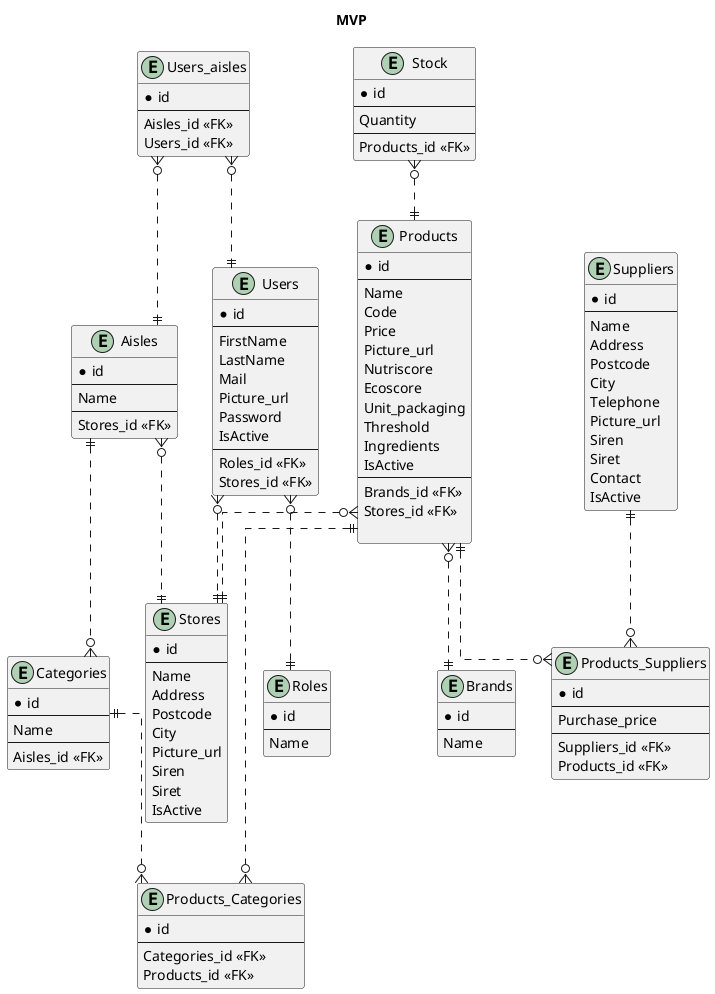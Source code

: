 @startuml entity-relation-mvp

title MVP

skinparam linetype ortho

entity "Stores" {
*id
--
Name
Address
Postcode
City
Picture_url
Siren
Siret
IsActive
}

entity "Stock" {
*id
--
Quantity
--
Products_id <<FK>>
}

entity "Suppliers" {
*id
--
Name
Address
Postcode
City
Telephone
Picture_url
Siren
Siret
Contact
IsActive
}

entity "Products" {
*id
--
Name
Code
Price
Picture_url
Nutriscore
Ecoscore
Unit_packaging
Threshold
Ingredients
IsActive
--
Brands_id <<FK>>
Stores_id <<FK>>

}

entity "Categories" {
*id
--
Name
--
Aisles_id <<FK>>
}

entity "Products_Categories" {
*id
--
Categories_id <<FK>>
Products_id <<FK>>
}

entity "Products_Suppliers" {
*id
--
Purchase_price
--
Suppliers_id <<FK>>
Products_id <<FK>>
}

entity "Aisles" {
*id
--
Name
--
Stores_id <<FK>>
}

entity "Roles" {
*id
--
Name
}


entity "Users_aisles" {
*id
--
Aisles_id <<FK>>
Users_id <<FK>>
}

entity "Users" {
*id
--
FirstName
LastName
Mail
Picture_url
Password
IsActive
--
Roles_id <<FK>>
Stores_id <<FK>>
}

' entity "Orders" {
' *id
' --
' Users_id <<FK>>
' }

' entity "Orders_details" {
' *id
' --
' Quantity
' --
' Orders_id <<FK>>
' Suppliers_id <<FK>>
' Products_id <<FK>>
' }

entity "Brands" {
*id
--
Name
}


Stock }o..|| Products

' Orders_details }o..|| Suppliers
' Orders_details }o..|| Products
' Orders_details }o..|| Orders

Users }o..|| Roles
Users }o..|| Stores
' Orders }o..|| Users


Aisles ||..o{ Categories
Aisles }o..|| Stores
Users_aisles }o..|| Users
Users_aisles }o..|| Aisles


Products ||..o{ Products_Categories
Categories ||..o{ Products_Categories
Products ||..o{ Products_Suppliers
Suppliers ||..o{ Products_Suppliers
Products }o..|| Brands
Products }o..|| Stores


@enduml
